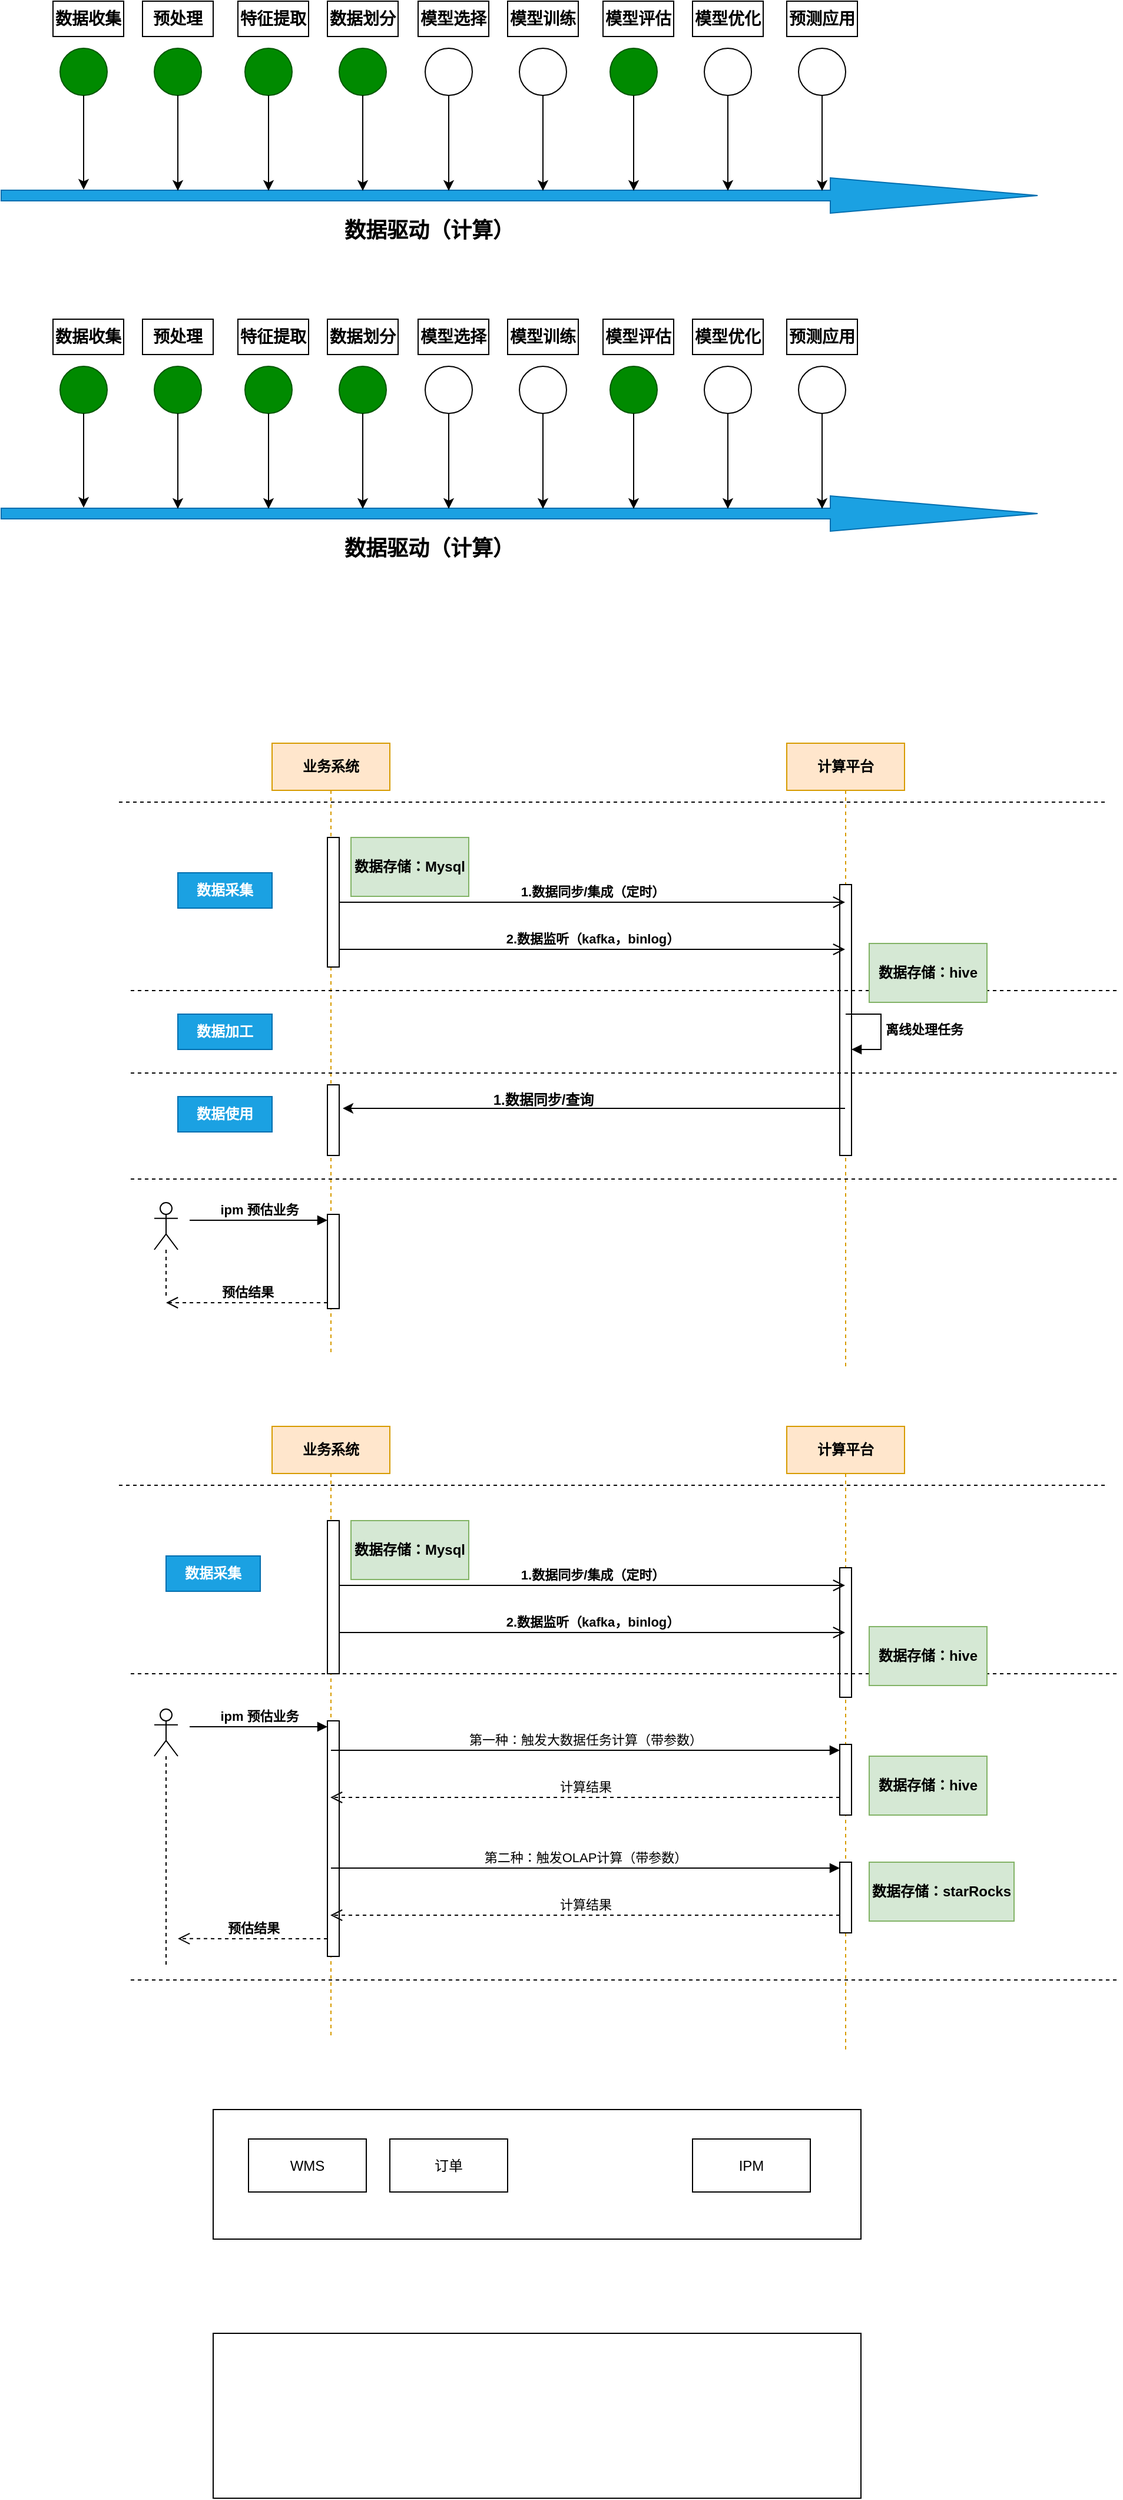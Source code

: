 <mxfile version="24.7.7">
  <diagram name="第 1 页" id="owHbSVxYOdPzx7tkZsbH">
    <mxGraphModel dx="2261" dy="761" grid="1" gridSize="10" guides="1" tooltips="1" connect="1" arrows="1" fold="1" page="1" pageScale="1" pageWidth="827" pageHeight="1169" math="0" shadow="0">
      <root>
        <mxCell id="0" />
        <mxCell id="1" parent="0" />
        <mxCell id="5HXwB_OHcQCp0-oOfn8B-1" value="" style="shape=singleArrow;whiteSpace=wrap;html=1;fillColor=#1ba1e2;fontColor=#ffffff;strokeColor=#006EAF;fontStyle=1;fontSize=14;" parent="1" vertex="1">
          <mxGeometry x="-10" y="280" width="880" height="30" as="geometry" />
        </mxCell>
        <mxCell id="5HXwB_OHcQCp0-oOfn8B-2" value="" style="ellipse;whiteSpace=wrap;html=1;aspect=fixed;fillColor=#008a00;fontColor=#ffffff;strokeColor=#005700;fontStyle=1;fontSize=14;" parent="1" vertex="1">
          <mxGeometry x="40" y="170" width="40" height="40" as="geometry" />
        </mxCell>
        <mxCell id="5HXwB_OHcQCp0-oOfn8B-3" style="edgeStyle=orthogonalEdgeStyle;rounded=0;orthogonalLoop=1;jettySize=auto;html=1;exitX=0.5;exitY=1;exitDx=0;exitDy=0;fontStyle=1;fontSize=14;" parent="1" source="5HXwB_OHcQCp0-oOfn8B-2" edge="1">
          <mxGeometry relative="1" as="geometry">
            <mxPoint x="60" y="290" as="targetPoint" />
          </mxGeometry>
        </mxCell>
        <mxCell id="5HXwB_OHcQCp0-oOfn8B-4" value="数据收集" style="rounded=0;whiteSpace=wrap;html=1;fontStyle=1;fontSize=14;" parent="1" vertex="1">
          <mxGeometry x="34" y="130" width="60" height="30" as="geometry" />
        </mxCell>
        <mxCell id="5HXwB_OHcQCp0-oOfn8B-5" value="" style="ellipse;whiteSpace=wrap;html=1;aspect=fixed;fillColor=#008a00;fontColor=#ffffff;strokeColor=#005700;fontStyle=1;fontSize=14;" parent="1" vertex="1">
          <mxGeometry x="120" y="170" width="40" height="40" as="geometry" />
        </mxCell>
        <mxCell id="5HXwB_OHcQCp0-oOfn8B-6" style="edgeStyle=orthogonalEdgeStyle;rounded=0;orthogonalLoop=1;jettySize=auto;html=1;exitX=0.5;exitY=1;exitDx=0;exitDy=0;entryX=0.044;entryY=0.275;entryDx=0;entryDy=0;entryPerimeter=0;fontStyle=1;fontSize=14;" parent="1" source="5HXwB_OHcQCp0-oOfn8B-5" edge="1">
          <mxGeometry relative="1" as="geometry">
            <mxPoint x="140" y="291" as="targetPoint" />
          </mxGeometry>
        </mxCell>
        <mxCell id="5HXwB_OHcQCp0-oOfn8B-7" value="预处理" style="rounded=0;whiteSpace=wrap;html=1;fontStyle=1;fontSize=14;" parent="1" vertex="1">
          <mxGeometry x="110" y="130" width="60" height="30" as="geometry" />
        </mxCell>
        <mxCell id="5HXwB_OHcQCp0-oOfn8B-11" value="" style="ellipse;whiteSpace=wrap;html=1;aspect=fixed;fillColor=#008a00;fontColor=#ffffff;strokeColor=#005700;fontStyle=1;fontSize=14;" parent="1" vertex="1">
          <mxGeometry x="197" y="170" width="40" height="40" as="geometry" />
        </mxCell>
        <mxCell id="5HXwB_OHcQCp0-oOfn8B-12" style="edgeStyle=orthogonalEdgeStyle;rounded=0;orthogonalLoop=1;jettySize=auto;html=1;exitX=0.5;exitY=1;exitDx=0;exitDy=0;entryX=0.044;entryY=0.275;entryDx=0;entryDy=0;entryPerimeter=0;fontStyle=1;fontSize=14;" parent="1" source="5HXwB_OHcQCp0-oOfn8B-11" edge="1">
          <mxGeometry relative="1" as="geometry">
            <mxPoint x="217" y="291" as="targetPoint" />
          </mxGeometry>
        </mxCell>
        <mxCell id="5HXwB_OHcQCp0-oOfn8B-13" value="特征提取" style="rounded=0;whiteSpace=wrap;html=1;fontStyle=1;fontSize=14;" parent="1" vertex="1">
          <mxGeometry x="191" y="130" width="60" height="30" as="geometry" />
        </mxCell>
        <mxCell id="5HXwB_OHcQCp0-oOfn8B-14" value="" style="ellipse;whiteSpace=wrap;html=1;aspect=fixed;fillColor=#008a00;fontColor=#ffffff;strokeColor=#005700;fontStyle=1;fontSize=14;" parent="1" vertex="1">
          <mxGeometry x="277" y="170" width="40" height="40" as="geometry" />
        </mxCell>
        <mxCell id="5HXwB_OHcQCp0-oOfn8B-15" style="edgeStyle=orthogonalEdgeStyle;rounded=0;orthogonalLoop=1;jettySize=auto;html=1;exitX=0.5;exitY=1;exitDx=0;exitDy=0;entryX=0.044;entryY=0.275;entryDx=0;entryDy=0;entryPerimeter=0;fontStyle=1;fontSize=14;" parent="1" source="5HXwB_OHcQCp0-oOfn8B-14" edge="1">
          <mxGeometry relative="1" as="geometry">
            <mxPoint x="297" y="291" as="targetPoint" />
          </mxGeometry>
        </mxCell>
        <mxCell id="5HXwB_OHcQCp0-oOfn8B-16" value="数据划分" style="rounded=0;whiteSpace=wrap;html=1;fontStyle=1;fontSize=14;" parent="1" vertex="1">
          <mxGeometry x="267" y="130" width="60" height="30" as="geometry" />
        </mxCell>
        <mxCell id="5HXwB_OHcQCp0-oOfn8B-17" value="" style="ellipse;whiteSpace=wrap;html=1;aspect=fixed;fontStyle=1;fontSize=14;" parent="1" vertex="1">
          <mxGeometry x="350" y="170" width="40" height="40" as="geometry" />
        </mxCell>
        <mxCell id="5HXwB_OHcQCp0-oOfn8B-18" style="edgeStyle=orthogonalEdgeStyle;rounded=0;orthogonalLoop=1;jettySize=auto;html=1;exitX=0.5;exitY=1;exitDx=0;exitDy=0;entryX=0.044;entryY=0.275;entryDx=0;entryDy=0;entryPerimeter=0;fontStyle=1;fontSize=14;" parent="1" source="5HXwB_OHcQCp0-oOfn8B-17" edge="1">
          <mxGeometry relative="1" as="geometry">
            <mxPoint x="370" y="291" as="targetPoint" />
          </mxGeometry>
        </mxCell>
        <mxCell id="5HXwB_OHcQCp0-oOfn8B-19" value="模型选择" style="rounded=0;whiteSpace=wrap;html=1;fontStyle=1;fontSize=14;" parent="1" vertex="1">
          <mxGeometry x="344" y="130" width="60" height="30" as="geometry" />
        </mxCell>
        <mxCell id="5HXwB_OHcQCp0-oOfn8B-20" value="" style="ellipse;whiteSpace=wrap;html=1;aspect=fixed;fontStyle=1;fontSize=14;" parent="1" vertex="1">
          <mxGeometry x="430" y="170" width="40" height="40" as="geometry" />
        </mxCell>
        <mxCell id="5HXwB_OHcQCp0-oOfn8B-21" style="edgeStyle=orthogonalEdgeStyle;rounded=0;orthogonalLoop=1;jettySize=auto;html=1;exitX=0.5;exitY=1;exitDx=0;exitDy=0;entryX=0.044;entryY=0.275;entryDx=0;entryDy=0;entryPerimeter=0;fontStyle=1;fontSize=14;" parent="1" source="5HXwB_OHcQCp0-oOfn8B-20" edge="1">
          <mxGeometry relative="1" as="geometry">
            <mxPoint x="450" y="291" as="targetPoint" />
          </mxGeometry>
        </mxCell>
        <mxCell id="5HXwB_OHcQCp0-oOfn8B-22" value="模型训练" style="rounded=0;whiteSpace=wrap;html=1;fontStyle=1;fontSize=14;" parent="1" vertex="1">
          <mxGeometry x="420" y="130" width="60" height="30" as="geometry" />
        </mxCell>
        <mxCell id="5HXwB_OHcQCp0-oOfn8B-23" value="" style="ellipse;whiteSpace=wrap;html=1;aspect=fixed;fillColor=#008a00;fontColor=#ffffff;strokeColor=#005700;fontStyle=1;fontSize=14;" parent="1" vertex="1">
          <mxGeometry x="507" y="170" width="40" height="40" as="geometry" />
        </mxCell>
        <mxCell id="5HXwB_OHcQCp0-oOfn8B-24" style="edgeStyle=orthogonalEdgeStyle;rounded=0;orthogonalLoop=1;jettySize=auto;html=1;exitX=0.5;exitY=1;exitDx=0;exitDy=0;entryX=0.044;entryY=0.275;entryDx=0;entryDy=0;entryPerimeter=0;fontStyle=1;fontSize=14;" parent="1" source="5HXwB_OHcQCp0-oOfn8B-23" edge="1">
          <mxGeometry relative="1" as="geometry">
            <mxPoint x="527" y="291" as="targetPoint" />
          </mxGeometry>
        </mxCell>
        <mxCell id="5HXwB_OHcQCp0-oOfn8B-25" value="模型评估" style="rounded=0;whiteSpace=wrap;html=1;fontStyle=1;fontSize=14;" parent="1" vertex="1">
          <mxGeometry x="501" y="130" width="60" height="30" as="geometry" />
        </mxCell>
        <mxCell id="5HXwB_OHcQCp0-oOfn8B-26" value="" style="ellipse;whiteSpace=wrap;html=1;aspect=fixed;fontStyle=1;fontSize=14;" parent="1" vertex="1">
          <mxGeometry x="587" y="170" width="40" height="40" as="geometry" />
        </mxCell>
        <mxCell id="5HXwB_OHcQCp0-oOfn8B-27" style="edgeStyle=orthogonalEdgeStyle;rounded=0;orthogonalLoop=1;jettySize=auto;html=1;exitX=0.5;exitY=1;exitDx=0;exitDy=0;entryX=0.044;entryY=0.275;entryDx=0;entryDy=0;entryPerimeter=0;fontStyle=1;fontSize=14;" parent="1" source="5HXwB_OHcQCp0-oOfn8B-26" edge="1">
          <mxGeometry relative="1" as="geometry">
            <mxPoint x="607" y="291" as="targetPoint" />
          </mxGeometry>
        </mxCell>
        <mxCell id="5HXwB_OHcQCp0-oOfn8B-28" value="模型优化" style="rounded=0;whiteSpace=wrap;html=1;fontStyle=1;fontSize=14;" parent="1" vertex="1">
          <mxGeometry x="577" y="130" width="60" height="30" as="geometry" />
        </mxCell>
        <mxCell id="5HXwB_OHcQCp0-oOfn8B-29" value="" style="ellipse;whiteSpace=wrap;html=1;aspect=fixed;fontStyle=1;fontSize=14;" parent="1" vertex="1">
          <mxGeometry x="667" y="170" width="40" height="40" as="geometry" />
        </mxCell>
        <mxCell id="5HXwB_OHcQCp0-oOfn8B-30" style="edgeStyle=orthogonalEdgeStyle;rounded=0;orthogonalLoop=1;jettySize=auto;html=1;exitX=0.5;exitY=1;exitDx=0;exitDy=0;entryX=0.044;entryY=0.275;entryDx=0;entryDy=0;entryPerimeter=0;fontStyle=1;fontSize=14;" parent="1" source="5HXwB_OHcQCp0-oOfn8B-29" edge="1">
          <mxGeometry relative="1" as="geometry">
            <mxPoint x="687" y="291" as="targetPoint" />
          </mxGeometry>
        </mxCell>
        <mxCell id="5HXwB_OHcQCp0-oOfn8B-31" value="预测应用" style="rounded=0;whiteSpace=wrap;html=1;fontStyle=1;fontSize=14;" parent="1" vertex="1">
          <mxGeometry x="657" y="130" width="60" height="30" as="geometry" />
        </mxCell>
        <mxCell id="5HXwB_OHcQCp0-oOfn8B-33" value="&lt;b&gt;&lt;font style=&quot;font-size: 18px;&quot;&gt;数据驱动（计算）&lt;/font&gt;&lt;/b&gt;" style="text;html=1;align=center;verticalAlign=middle;whiteSpace=wrap;rounded=0;" parent="1" vertex="1">
          <mxGeometry x="267" y="310" width="173" height="30" as="geometry" />
        </mxCell>
        <mxCell id="ORa2LLu_vDoPb8wGNu_X-2" value="" style="shape=singleArrow;whiteSpace=wrap;html=1;fillColor=#1ba1e2;fontColor=#ffffff;strokeColor=#006EAF;fontStyle=1;fontSize=14;" vertex="1" parent="1">
          <mxGeometry x="-10" y="550" width="880" height="30" as="geometry" />
        </mxCell>
        <mxCell id="ORa2LLu_vDoPb8wGNu_X-3" value="" style="ellipse;whiteSpace=wrap;html=1;aspect=fixed;fillColor=#008a00;fontColor=#ffffff;strokeColor=#005700;fontStyle=1;fontSize=14;" vertex="1" parent="1">
          <mxGeometry x="40" y="440" width="40" height="40" as="geometry" />
        </mxCell>
        <mxCell id="ORa2LLu_vDoPb8wGNu_X-4" style="edgeStyle=orthogonalEdgeStyle;rounded=0;orthogonalLoop=1;jettySize=auto;html=1;exitX=0.5;exitY=1;exitDx=0;exitDy=0;fontStyle=1;fontSize=14;" edge="1" parent="1" source="ORa2LLu_vDoPb8wGNu_X-3">
          <mxGeometry relative="1" as="geometry">
            <mxPoint x="60" y="560" as="targetPoint" />
          </mxGeometry>
        </mxCell>
        <mxCell id="ORa2LLu_vDoPb8wGNu_X-5" value="数据收集" style="rounded=0;whiteSpace=wrap;html=1;fontStyle=1;fontSize=14;" vertex="1" parent="1">
          <mxGeometry x="34" y="400" width="60" height="30" as="geometry" />
        </mxCell>
        <mxCell id="ORa2LLu_vDoPb8wGNu_X-6" value="" style="ellipse;whiteSpace=wrap;html=1;aspect=fixed;fillColor=#008a00;fontColor=#ffffff;strokeColor=#005700;fontStyle=1;fontSize=14;" vertex="1" parent="1">
          <mxGeometry x="120" y="440" width="40" height="40" as="geometry" />
        </mxCell>
        <mxCell id="ORa2LLu_vDoPb8wGNu_X-7" style="edgeStyle=orthogonalEdgeStyle;rounded=0;orthogonalLoop=1;jettySize=auto;html=1;exitX=0.5;exitY=1;exitDx=0;exitDy=0;entryX=0.044;entryY=0.275;entryDx=0;entryDy=0;entryPerimeter=0;fontStyle=1;fontSize=14;" edge="1" parent="1" source="ORa2LLu_vDoPb8wGNu_X-6">
          <mxGeometry relative="1" as="geometry">
            <mxPoint x="140" y="561" as="targetPoint" />
          </mxGeometry>
        </mxCell>
        <mxCell id="ORa2LLu_vDoPb8wGNu_X-8" value="预处理" style="rounded=0;whiteSpace=wrap;html=1;fontStyle=1;fontSize=14;" vertex="1" parent="1">
          <mxGeometry x="110" y="400" width="60" height="30" as="geometry" />
        </mxCell>
        <mxCell id="ORa2LLu_vDoPb8wGNu_X-9" value="" style="ellipse;whiteSpace=wrap;html=1;aspect=fixed;fillColor=#008a00;fontColor=#ffffff;strokeColor=#005700;fontStyle=1;fontSize=14;" vertex="1" parent="1">
          <mxGeometry x="197" y="440" width="40" height="40" as="geometry" />
        </mxCell>
        <mxCell id="ORa2LLu_vDoPb8wGNu_X-10" style="edgeStyle=orthogonalEdgeStyle;rounded=0;orthogonalLoop=1;jettySize=auto;html=1;exitX=0.5;exitY=1;exitDx=0;exitDy=0;entryX=0.044;entryY=0.275;entryDx=0;entryDy=0;entryPerimeter=0;fontStyle=1;fontSize=14;" edge="1" parent="1" source="ORa2LLu_vDoPb8wGNu_X-9">
          <mxGeometry relative="1" as="geometry">
            <mxPoint x="217" y="561" as="targetPoint" />
          </mxGeometry>
        </mxCell>
        <mxCell id="ORa2LLu_vDoPb8wGNu_X-11" value="特征提取" style="rounded=0;whiteSpace=wrap;html=1;fontStyle=1;fontSize=14;" vertex="1" parent="1">
          <mxGeometry x="191" y="400" width="60" height="30" as="geometry" />
        </mxCell>
        <mxCell id="ORa2LLu_vDoPb8wGNu_X-12" value="" style="ellipse;whiteSpace=wrap;html=1;aspect=fixed;fillColor=#008a00;fontColor=#ffffff;strokeColor=#005700;fontStyle=1;fontSize=14;" vertex="1" parent="1">
          <mxGeometry x="277" y="440" width="40" height="40" as="geometry" />
        </mxCell>
        <mxCell id="ORa2LLu_vDoPb8wGNu_X-13" style="edgeStyle=orthogonalEdgeStyle;rounded=0;orthogonalLoop=1;jettySize=auto;html=1;exitX=0.5;exitY=1;exitDx=0;exitDy=0;entryX=0.044;entryY=0.275;entryDx=0;entryDy=0;entryPerimeter=0;fontStyle=1;fontSize=14;" edge="1" parent="1" source="ORa2LLu_vDoPb8wGNu_X-12">
          <mxGeometry relative="1" as="geometry">
            <mxPoint x="297" y="561" as="targetPoint" />
          </mxGeometry>
        </mxCell>
        <mxCell id="ORa2LLu_vDoPb8wGNu_X-14" value="数据划分" style="rounded=0;whiteSpace=wrap;html=1;fontStyle=1;fontSize=14;" vertex="1" parent="1">
          <mxGeometry x="267" y="400" width="60" height="30" as="geometry" />
        </mxCell>
        <mxCell id="ORa2LLu_vDoPb8wGNu_X-15" value="" style="ellipse;whiteSpace=wrap;html=1;aspect=fixed;fontStyle=1;fontSize=14;" vertex="1" parent="1">
          <mxGeometry x="350" y="440" width="40" height="40" as="geometry" />
        </mxCell>
        <mxCell id="ORa2LLu_vDoPb8wGNu_X-16" style="edgeStyle=orthogonalEdgeStyle;rounded=0;orthogonalLoop=1;jettySize=auto;html=1;exitX=0.5;exitY=1;exitDx=0;exitDy=0;entryX=0.044;entryY=0.275;entryDx=0;entryDy=0;entryPerimeter=0;fontStyle=1;fontSize=14;" edge="1" parent="1" source="ORa2LLu_vDoPb8wGNu_X-15">
          <mxGeometry relative="1" as="geometry">
            <mxPoint x="370" y="561" as="targetPoint" />
          </mxGeometry>
        </mxCell>
        <mxCell id="ORa2LLu_vDoPb8wGNu_X-17" value="模型选择" style="rounded=0;whiteSpace=wrap;html=1;fontStyle=1;fontSize=14;" vertex="1" parent="1">
          <mxGeometry x="344" y="400" width="60" height="30" as="geometry" />
        </mxCell>
        <mxCell id="ORa2LLu_vDoPb8wGNu_X-18" value="" style="ellipse;whiteSpace=wrap;html=1;aspect=fixed;fontStyle=1;fontSize=14;" vertex="1" parent="1">
          <mxGeometry x="430" y="440" width="40" height="40" as="geometry" />
        </mxCell>
        <mxCell id="ORa2LLu_vDoPb8wGNu_X-19" style="edgeStyle=orthogonalEdgeStyle;rounded=0;orthogonalLoop=1;jettySize=auto;html=1;exitX=0.5;exitY=1;exitDx=0;exitDy=0;entryX=0.044;entryY=0.275;entryDx=0;entryDy=0;entryPerimeter=0;fontStyle=1;fontSize=14;" edge="1" parent="1" source="ORa2LLu_vDoPb8wGNu_X-18">
          <mxGeometry relative="1" as="geometry">
            <mxPoint x="450" y="561" as="targetPoint" />
          </mxGeometry>
        </mxCell>
        <mxCell id="ORa2LLu_vDoPb8wGNu_X-20" value="模型训练" style="rounded=0;whiteSpace=wrap;html=1;fontStyle=1;fontSize=14;" vertex="1" parent="1">
          <mxGeometry x="420" y="400" width="60" height="30" as="geometry" />
        </mxCell>
        <mxCell id="ORa2LLu_vDoPb8wGNu_X-21" value="" style="ellipse;whiteSpace=wrap;html=1;aspect=fixed;fillColor=#008a00;fontColor=#ffffff;strokeColor=#005700;fontStyle=1;fontSize=14;" vertex="1" parent="1">
          <mxGeometry x="507" y="440" width="40" height="40" as="geometry" />
        </mxCell>
        <mxCell id="ORa2LLu_vDoPb8wGNu_X-22" style="edgeStyle=orthogonalEdgeStyle;rounded=0;orthogonalLoop=1;jettySize=auto;html=1;exitX=0.5;exitY=1;exitDx=0;exitDy=0;entryX=0.044;entryY=0.275;entryDx=0;entryDy=0;entryPerimeter=0;fontStyle=1;fontSize=14;" edge="1" parent="1" source="ORa2LLu_vDoPb8wGNu_X-21">
          <mxGeometry relative="1" as="geometry">
            <mxPoint x="527" y="561" as="targetPoint" />
          </mxGeometry>
        </mxCell>
        <mxCell id="ORa2LLu_vDoPb8wGNu_X-23" value="模型评估" style="rounded=0;whiteSpace=wrap;html=1;fontStyle=1;fontSize=14;" vertex="1" parent="1">
          <mxGeometry x="501" y="400" width="60" height="30" as="geometry" />
        </mxCell>
        <mxCell id="ORa2LLu_vDoPb8wGNu_X-24" value="" style="ellipse;whiteSpace=wrap;html=1;aspect=fixed;fontStyle=1;fontSize=14;" vertex="1" parent="1">
          <mxGeometry x="587" y="440" width="40" height="40" as="geometry" />
        </mxCell>
        <mxCell id="ORa2LLu_vDoPb8wGNu_X-25" style="edgeStyle=orthogonalEdgeStyle;rounded=0;orthogonalLoop=1;jettySize=auto;html=1;exitX=0.5;exitY=1;exitDx=0;exitDy=0;entryX=0.044;entryY=0.275;entryDx=0;entryDy=0;entryPerimeter=0;fontStyle=1;fontSize=14;" edge="1" parent="1" source="ORa2LLu_vDoPb8wGNu_X-24">
          <mxGeometry relative="1" as="geometry">
            <mxPoint x="607" y="561" as="targetPoint" />
          </mxGeometry>
        </mxCell>
        <mxCell id="ORa2LLu_vDoPb8wGNu_X-26" value="模型优化" style="rounded=0;whiteSpace=wrap;html=1;fontStyle=1;fontSize=14;" vertex="1" parent="1">
          <mxGeometry x="577" y="400" width="60" height="30" as="geometry" />
        </mxCell>
        <mxCell id="ORa2LLu_vDoPb8wGNu_X-27" value="" style="ellipse;whiteSpace=wrap;html=1;aspect=fixed;fontStyle=1;fontSize=14;" vertex="1" parent="1">
          <mxGeometry x="667" y="440" width="40" height="40" as="geometry" />
        </mxCell>
        <mxCell id="ORa2LLu_vDoPb8wGNu_X-28" style="edgeStyle=orthogonalEdgeStyle;rounded=0;orthogonalLoop=1;jettySize=auto;html=1;exitX=0.5;exitY=1;exitDx=0;exitDy=0;entryX=0.044;entryY=0.275;entryDx=0;entryDy=0;entryPerimeter=0;fontStyle=1;fontSize=14;" edge="1" parent="1" source="ORa2LLu_vDoPb8wGNu_X-27">
          <mxGeometry relative="1" as="geometry">
            <mxPoint x="687" y="561" as="targetPoint" />
          </mxGeometry>
        </mxCell>
        <mxCell id="ORa2LLu_vDoPb8wGNu_X-29" value="预测应用" style="rounded=0;whiteSpace=wrap;html=1;fontStyle=1;fontSize=14;" vertex="1" parent="1">
          <mxGeometry x="657" y="400" width="60" height="30" as="geometry" />
        </mxCell>
        <mxCell id="ORa2LLu_vDoPb8wGNu_X-30" value="&lt;b&gt;&lt;font style=&quot;font-size: 18px;&quot;&gt;数据驱动（计算）&lt;/font&gt;&lt;/b&gt;" style="text;html=1;align=center;verticalAlign=middle;whiteSpace=wrap;rounded=0;" vertex="1" parent="1">
          <mxGeometry x="267" y="580" width="173" height="30" as="geometry" />
        </mxCell>
        <mxCell id="ORa2LLu_vDoPb8wGNu_X-36" value="业务系统" style="shape=umlLifeline;perimeter=lifelinePerimeter;whiteSpace=wrap;html=1;container=1;dropTarget=0;collapsible=0;recursiveResize=0;outlineConnect=0;portConstraint=eastwest;newEdgeStyle={&quot;curved&quot;:0,&quot;rounded&quot;:0};fontStyle=1;fillColor=#ffe6cc;strokeColor=#d79b00;" vertex="1" parent="1">
          <mxGeometry x="220" y="760" width="100" height="520" as="geometry" />
        </mxCell>
        <mxCell id="ORa2LLu_vDoPb8wGNu_X-38" value="" style="html=1;points=[[0,0,0,0,5],[0,1,0,0,-5],[1,0,0,0,5],[1,1,0,0,-5]];perimeter=orthogonalPerimeter;outlineConnect=0;targetShapes=umlLifeline;portConstraint=eastwest;newEdgeStyle={&quot;curved&quot;:0,&quot;rounded&quot;:0};fontStyle=1" vertex="1" parent="ORa2LLu_vDoPb8wGNu_X-36">
          <mxGeometry x="47" y="80" width="10" height="110" as="geometry" />
        </mxCell>
        <mxCell id="ORa2LLu_vDoPb8wGNu_X-54" value="" style="html=1;points=[[0,0,0,0,5],[0,1,0,0,-5],[1,0,0,0,5],[1,1,0,0,-5]];perimeter=orthogonalPerimeter;outlineConnect=0;targetShapes=umlLifeline;portConstraint=eastwest;newEdgeStyle={&quot;curved&quot;:0,&quot;rounded&quot;:0};fontStyle=1" vertex="1" parent="ORa2LLu_vDoPb8wGNu_X-36">
          <mxGeometry x="47" y="290" width="10" height="60" as="geometry" />
        </mxCell>
        <mxCell id="ORa2LLu_vDoPb8wGNu_X-61" value="" style="html=1;points=[[0,0,0,0,5],[0,1,0,0,-5],[1,0,0,0,5],[1,1,0,0,-5]];perimeter=orthogonalPerimeter;outlineConnect=0;targetShapes=umlLifeline;portConstraint=eastwest;newEdgeStyle={&quot;curved&quot;:0,&quot;rounded&quot;:0};fontStyle=1" vertex="1" parent="ORa2LLu_vDoPb8wGNu_X-36">
          <mxGeometry x="47" y="400" width="10" height="80" as="geometry" />
        </mxCell>
        <mxCell id="ORa2LLu_vDoPb8wGNu_X-62" value="ipm 预估业务" style="html=1;verticalAlign=bottom;endArrow=block;curved=0;rounded=0;entryX=0;entryY=0;entryDx=0;entryDy=5;fontStyle=1" edge="1" target="ORa2LLu_vDoPb8wGNu_X-61" parent="ORa2LLu_vDoPb8wGNu_X-36">
          <mxGeometry relative="1" as="geometry">
            <mxPoint x="-70" y="405" as="sourcePoint" />
          </mxGeometry>
        </mxCell>
        <mxCell id="ORa2LLu_vDoPb8wGNu_X-63" value="预估结果" style="html=1;verticalAlign=bottom;endArrow=open;dashed=1;endSize=8;curved=0;rounded=0;exitX=0;exitY=1;exitDx=0;exitDy=-5;fontStyle=1" edge="1" source="ORa2LLu_vDoPb8wGNu_X-61" parent="ORa2LLu_vDoPb8wGNu_X-36">
          <mxGeometry relative="1" as="geometry">
            <mxPoint x="-90" y="475" as="targetPoint" />
          </mxGeometry>
        </mxCell>
        <mxCell id="ORa2LLu_vDoPb8wGNu_X-37" value="计算平台" style="shape=umlLifeline;perimeter=lifelinePerimeter;whiteSpace=wrap;html=1;container=1;dropTarget=0;collapsible=0;recursiveResize=0;outlineConnect=0;portConstraint=eastwest;newEdgeStyle={&quot;curved&quot;:0,&quot;rounded&quot;:0};fontStyle=1;fillColor=#ffe6cc;strokeColor=#d79b00;" vertex="1" parent="1">
          <mxGeometry x="657" y="760" width="100" height="530" as="geometry" />
        </mxCell>
        <mxCell id="ORa2LLu_vDoPb8wGNu_X-42" value="" style="html=1;points=[[0,0,0,0,5],[0,1,0,0,-5],[1,0,0,0,5],[1,1,0,0,-5]];perimeter=orthogonalPerimeter;outlineConnect=0;targetShapes=umlLifeline;portConstraint=eastwest;newEdgeStyle={&quot;curved&quot;:0,&quot;rounded&quot;:0};fontStyle=1" vertex="1" parent="ORa2LLu_vDoPb8wGNu_X-37">
          <mxGeometry x="45" y="120" width="10" height="230" as="geometry" />
        </mxCell>
        <mxCell id="ORa2LLu_vDoPb8wGNu_X-43" value="离线处理任务" style="html=1;align=left;spacingLeft=2;endArrow=block;rounded=0;edgeStyle=orthogonalEdgeStyle;curved=0;rounded=0;fontStyle=1" edge="1" parent="ORa2LLu_vDoPb8wGNu_X-37">
          <mxGeometry relative="1" as="geometry">
            <mxPoint x="50" y="230" as="sourcePoint" />
            <Array as="points">
              <mxPoint x="80" y="260" />
            </Array>
            <mxPoint x="55" y="260" as="targetPoint" />
          </mxGeometry>
        </mxCell>
        <mxCell id="ORa2LLu_vDoPb8wGNu_X-40" value="1.数据同步/集成（定时）" style="html=1;verticalAlign=bottom;endArrow=open;endSize=8;curved=0;rounded=0;exitX=1;exitY=1;exitDx=0;exitDy=-5;fontStyle=1" edge="1" parent="1">
          <mxGeometry relative="1" as="geometry">
            <mxPoint x="706.5" y="895" as="targetPoint" />
            <mxPoint x="277" y="895" as="sourcePoint" />
          </mxGeometry>
        </mxCell>
        <mxCell id="ORa2LLu_vDoPb8wGNu_X-44" value="" style="endArrow=none;dashed=1;html=1;rounded=0;fontStyle=1" edge="1" parent="1">
          <mxGeometry width="50" height="50" relative="1" as="geometry">
            <mxPoint x="90" y="810" as="sourcePoint" />
            <mxPoint x="930" y="810" as="targetPoint" />
          </mxGeometry>
        </mxCell>
        <mxCell id="ORa2LLu_vDoPb8wGNu_X-45" value="" style="endArrow=none;dashed=1;html=1;rounded=0;fontStyle=1" edge="1" parent="1">
          <mxGeometry width="50" height="50" relative="1" as="geometry">
            <mxPoint x="100" y="970" as="sourcePoint" />
            <mxPoint x="940" y="970" as="targetPoint" />
          </mxGeometry>
        </mxCell>
        <mxCell id="ORa2LLu_vDoPb8wGNu_X-46" value="数据采集" style="rounded=0;whiteSpace=wrap;html=1;fontStyle=1;fillColor=#1ba1e2;fontColor=#ffffff;strokeColor=#006EAF;" vertex="1" parent="1">
          <mxGeometry x="140" y="870" width="80" height="30" as="geometry" />
        </mxCell>
        <mxCell id="ORa2LLu_vDoPb8wGNu_X-47" value="" style="rounded=0;whiteSpace=wrap;html=1;" vertex="1" parent="1">
          <mxGeometry x="170" y="1920" width="550" height="110" as="geometry" />
        </mxCell>
        <mxCell id="ORa2LLu_vDoPb8wGNu_X-48" value="WMS" style="rounded=0;whiteSpace=wrap;html=1;" vertex="1" parent="1">
          <mxGeometry x="200" y="1945" width="100" height="45" as="geometry" />
        </mxCell>
        <mxCell id="ORa2LLu_vDoPb8wGNu_X-49" value="订单" style="rounded=0;whiteSpace=wrap;html=1;" vertex="1" parent="1">
          <mxGeometry x="320" y="1945" width="100" height="45" as="geometry" />
        </mxCell>
        <mxCell id="ORa2LLu_vDoPb8wGNu_X-50" value="IPM" style="rounded=0;whiteSpace=wrap;html=1;" vertex="1" parent="1">
          <mxGeometry x="577" y="1945" width="100" height="45" as="geometry" />
        </mxCell>
        <mxCell id="ORa2LLu_vDoPb8wGNu_X-51" value="" style="rounded=0;whiteSpace=wrap;html=1;" vertex="1" parent="1">
          <mxGeometry x="170" y="2110" width="550" height="140" as="geometry" />
        </mxCell>
        <mxCell id="ORa2LLu_vDoPb8wGNu_X-53" value="2.数据监听（kafka，binlog）" style="html=1;verticalAlign=bottom;endArrow=open;endSize=8;curved=0;rounded=0;exitX=1;exitY=1;exitDx=0;exitDy=-5;fontStyle=1" edge="1" parent="1">
          <mxGeometry relative="1" as="geometry">
            <mxPoint x="706.5" y="935" as="targetPoint" />
            <mxPoint x="277" y="935" as="sourcePoint" />
          </mxGeometry>
        </mxCell>
        <mxCell id="ORa2LLu_vDoPb8wGNu_X-55" value="" style="endArrow=classic;html=1;rounded=0;fontStyle=1" edge="1" parent="1" source="ORa2LLu_vDoPb8wGNu_X-37">
          <mxGeometry width="50" height="50" relative="1" as="geometry">
            <mxPoint x="370" y="1070" as="sourcePoint" />
            <mxPoint x="280" y="1070" as="targetPoint" />
          </mxGeometry>
        </mxCell>
        <mxCell id="ORa2LLu_vDoPb8wGNu_X-56" value="" style="endArrow=none;dashed=1;html=1;rounded=0;fontStyle=1" edge="1" parent="1">
          <mxGeometry width="50" height="50" relative="1" as="geometry">
            <mxPoint x="100" y="1040" as="sourcePoint" />
            <mxPoint x="940" y="1040" as="targetPoint" />
          </mxGeometry>
        </mxCell>
        <mxCell id="ORa2LLu_vDoPb8wGNu_X-57" value="1.数据同步/查询" style="text;html=1;align=center;verticalAlign=middle;resizable=0;points=[];autosize=1;strokeColor=none;fillColor=none;fontStyle=1" vertex="1" parent="1">
          <mxGeometry x="395" y="1048" width="110" height="30" as="geometry" />
        </mxCell>
        <mxCell id="ORa2LLu_vDoPb8wGNu_X-58" value="数据加工" style="rounded=0;whiteSpace=wrap;html=1;fontStyle=1;fillColor=#1ba1e2;fontColor=#ffffff;strokeColor=#006EAF;" vertex="1" parent="1">
          <mxGeometry x="140" y="990" width="80" height="30" as="geometry" />
        </mxCell>
        <mxCell id="ORa2LLu_vDoPb8wGNu_X-59" value="数据使用" style="rounded=0;whiteSpace=wrap;html=1;fontStyle=1;fillColor=#1ba1e2;fontColor=#ffffff;strokeColor=#006EAF;" vertex="1" parent="1">
          <mxGeometry x="140" y="1060" width="80" height="30" as="geometry" />
        </mxCell>
        <mxCell id="ORa2LLu_vDoPb8wGNu_X-60" value="" style="shape=umlLifeline;perimeter=lifelinePerimeter;whiteSpace=wrap;html=1;container=1;dropTarget=0;collapsible=0;recursiveResize=0;outlineConnect=0;portConstraint=eastwest;newEdgeStyle={&quot;curved&quot;:0,&quot;rounded&quot;:0};participant=umlActor;fontStyle=1" vertex="1" parent="1">
          <mxGeometry x="120" y="1150" width="20" height="80" as="geometry" />
        </mxCell>
        <mxCell id="ORa2LLu_vDoPb8wGNu_X-64" value="" style="endArrow=none;dashed=1;html=1;rounded=0;fontStyle=1" edge="1" parent="1">
          <mxGeometry width="50" height="50" relative="1" as="geometry">
            <mxPoint x="100" y="1130" as="sourcePoint" />
            <mxPoint x="940" y="1130" as="targetPoint" />
          </mxGeometry>
        </mxCell>
        <mxCell id="ORa2LLu_vDoPb8wGNu_X-65" value="&lt;b&gt;数据存储：hive&lt;/b&gt;" style="rounded=0;whiteSpace=wrap;html=1;fillColor=#d5e8d4;strokeColor=#82b366;" vertex="1" parent="1">
          <mxGeometry x="727" y="930" width="100" height="50" as="geometry" />
        </mxCell>
        <mxCell id="ORa2LLu_vDoPb8wGNu_X-66" value="&lt;b&gt;数据存储：Mysql&lt;/b&gt;" style="rounded=0;whiteSpace=wrap;html=1;fillColor=#d5e8d4;strokeColor=#82b366;" vertex="1" parent="1">
          <mxGeometry x="287" y="840" width="100" height="50" as="geometry" />
        </mxCell>
        <mxCell id="ORa2LLu_vDoPb8wGNu_X-67" value="业务系统" style="shape=umlLifeline;perimeter=lifelinePerimeter;whiteSpace=wrap;html=1;container=1;dropTarget=0;collapsible=0;recursiveResize=0;outlineConnect=0;portConstraint=eastwest;newEdgeStyle={&quot;curved&quot;:0,&quot;rounded&quot;:0};fontStyle=1;fillColor=#ffe6cc;strokeColor=#d79b00;" vertex="1" parent="1">
          <mxGeometry x="220" y="1340" width="100" height="520" as="geometry" />
        </mxCell>
        <mxCell id="ORa2LLu_vDoPb8wGNu_X-68" value="" style="html=1;points=[[0,0,0,0,5],[0,1,0,0,-5],[1,0,0,0,5],[1,1,0,0,-5]];perimeter=orthogonalPerimeter;outlineConnect=0;targetShapes=umlLifeline;portConstraint=eastwest;newEdgeStyle={&quot;curved&quot;:0,&quot;rounded&quot;:0};fontStyle=1" vertex="1" parent="ORa2LLu_vDoPb8wGNu_X-67">
          <mxGeometry x="47" y="80" width="10" height="130" as="geometry" />
        </mxCell>
        <mxCell id="ORa2LLu_vDoPb8wGNu_X-70" value="" style="html=1;points=[[0,0,0,0,5],[0,1,0,0,-5],[1,0,0,0,5],[1,1,0,0,-5]];perimeter=orthogonalPerimeter;outlineConnect=0;targetShapes=umlLifeline;portConstraint=eastwest;newEdgeStyle={&quot;curved&quot;:0,&quot;rounded&quot;:0};fontStyle=1" vertex="1" parent="ORa2LLu_vDoPb8wGNu_X-67">
          <mxGeometry x="47" y="250" width="10" height="200" as="geometry" />
        </mxCell>
        <mxCell id="ORa2LLu_vDoPb8wGNu_X-71" value="ipm 预估业务" style="html=1;verticalAlign=bottom;endArrow=block;curved=0;rounded=0;entryX=0;entryY=0;entryDx=0;entryDy=5;fontStyle=1" edge="1" parent="ORa2LLu_vDoPb8wGNu_X-67" target="ORa2LLu_vDoPb8wGNu_X-70">
          <mxGeometry relative="1" as="geometry">
            <mxPoint x="-70" y="255" as="sourcePoint" />
          </mxGeometry>
        </mxCell>
        <mxCell id="ORa2LLu_vDoPb8wGNu_X-72" value="预估结果" style="html=1;verticalAlign=bottom;endArrow=open;dashed=1;endSize=8;curved=0;rounded=0;exitX=0;exitY=1;exitDx=0;exitDy=-5;fontStyle=1;entryX=1;entryY=0.886;entryDx=0;entryDy=0;entryPerimeter=0;" edge="1" parent="ORa2LLu_vDoPb8wGNu_X-67" target="ORa2LLu_vDoPb8wGNu_X-86">
          <mxGeometry relative="1" as="geometry">
            <mxPoint x="-100" y="435" as="targetPoint" />
            <mxPoint x="47" y="435" as="sourcePoint" />
          </mxGeometry>
        </mxCell>
        <mxCell id="ORa2LLu_vDoPb8wGNu_X-73" value="计算平台" style="shape=umlLifeline;perimeter=lifelinePerimeter;whiteSpace=wrap;html=1;container=1;dropTarget=0;collapsible=0;recursiveResize=0;outlineConnect=0;portConstraint=eastwest;newEdgeStyle={&quot;curved&quot;:0,&quot;rounded&quot;:0};fontStyle=1;fillColor=#ffe6cc;strokeColor=#d79b00;" vertex="1" parent="1">
          <mxGeometry x="657" y="1340" width="100" height="530" as="geometry" />
        </mxCell>
        <mxCell id="ORa2LLu_vDoPb8wGNu_X-74" value="" style="html=1;points=[[0,0,0,0,5],[0,1,0,0,-5],[1,0,0,0,5],[1,1,0,0,-5]];perimeter=orthogonalPerimeter;outlineConnect=0;targetShapes=umlLifeline;portConstraint=eastwest;newEdgeStyle={&quot;curved&quot;:0,&quot;rounded&quot;:0};fontStyle=1" vertex="1" parent="ORa2LLu_vDoPb8wGNu_X-73">
          <mxGeometry x="45" y="120" width="10" height="110" as="geometry" />
        </mxCell>
        <mxCell id="ORa2LLu_vDoPb8wGNu_X-91" value="" style="html=1;points=[[0,0,0,0,5],[0,1,0,0,-5],[1,0,0,0,5],[1,1,0,0,-5]];perimeter=orthogonalPerimeter;outlineConnect=0;targetShapes=umlLifeline;portConstraint=eastwest;newEdgeStyle={&quot;curved&quot;:0,&quot;rounded&quot;:0};" vertex="1" parent="ORa2LLu_vDoPb8wGNu_X-73">
          <mxGeometry x="45" y="270" width="10" height="60" as="geometry" />
        </mxCell>
        <mxCell id="ORa2LLu_vDoPb8wGNu_X-76" value="1.数据同步/集成（定时）" style="html=1;verticalAlign=bottom;endArrow=open;endSize=8;curved=0;rounded=0;exitX=1;exitY=1;exitDx=0;exitDy=-5;fontStyle=1" edge="1" parent="1">
          <mxGeometry relative="1" as="geometry">
            <mxPoint x="706.5" y="1475" as="targetPoint" />
            <mxPoint x="277" y="1475" as="sourcePoint" />
          </mxGeometry>
        </mxCell>
        <mxCell id="ORa2LLu_vDoPb8wGNu_X-77" value="" style="endArrow=none;dashed=1;html=1;rounded=0;fontStyle=1" edge="1" parent="1">
          <mxGeometry width="50" height="50" relative="1" as="geometry">
            <mxPoint x="90" y="1390" as="sourcePoint" />
            <mxPoint x="930" y="1390" as="targetPoint" />
          </mxGeometry>
        </mxCell>
        <mxCell id="ORa2LLu_vDoPb8wGNu_X-78" value="" style="endArrow=none;dashed=1;html=1;rounded=0;fontStyle=1" edge="1" parent="1">
          <mxGeometry width="50" height="50" relative="1" as="geometry">
            <mxPoint x="100" y="1550" as="sourcePoint" />
            <mxPoint x="940" y="1550" as="targetPoint" />
          </mxGeometry>
        </mxCell>
        <mxCell id="ORa2LLu_vDoPb8wGNu_X-79" value="数据采集" style="rounded=0;whiteSpace=wrap;html=1;fontStyle=1;fillColor=#1ba1e2;fontColor=#ffffff;strokeColor=#006EAF;" vertex="1" parent="1">
          <mxGeometry x="130" y="1450" width="80" height="30" as="geometry" />
        </mxCell>
        <mxCell id="ORa2LLu_vDoPb8wGNu_X-80" value="2.数据监听（kafka，binlog）" style="html=1;verticalAlign=bottom;endArrow=open;endSize=8;curved=0;rounded=0;exitX=1;exitY=1;exitDx=0;exitDy=-5;fontStyle=1" edge="1" parent="1">
          <mxGeometry relative="1" as="geometry">
            <mxPoint x="706.5" y="1515" as="targetPoint" />
            <mxPoint x="277" y="1515" as="sourcePoint" />
          </mxGeometry>
        </mxCell>
        <mxCell id="ORa2LLu_vDoPb8wGNu_X-86" value="" style="shape=umlLifeline;perimeter=lifelinePerimeter;whiteSpace=wrap;html=1;container=1;dropTarget=0;collapsible=0;recursiveResize=0;outlineConnect=0;portConstraint=eastwest;newEdgeStyle={&quot;curved&quot;:0,&quot;rounded&quot;:0};participant=umlActor;fontStyle=1" vertex="1" parent="1">
          <mxGeometry x="120" y="1580" width="20" height="220" as="geometry" />
        </mxCell>
        <mxCell id="ORa2LLu_vDoPb8wGNu_X-87" value="" style="endArrow=none;dashed=1;html=1;rounded=0;fontStyle=1" edge="1" parent="1">
          <mxGeometry width="50" height="50" relative="1" as="geometry">
            <mxPoint x="100" y="1810" as="sourcePoint" />
            <mxPoint x="940" y="1810" as="targetPoint" />
          </mxGeometry>
        </mxCell>
        <mxCell id="ORa2LLu_vDoPb8wGNu_X-88" value="&lt;b&gt;数据存储：hive&lt;/b&gt;" style="rounded=0;whiteSpace=wrap;html=1;fillColor=#d5e8d4;strokeColor=#82b366;" vertex="1" parent="1">
          <mxGeometry x="727" y="1510" width="100" height="50" as="geometry" />
        </mxCell>
        <mxCell id="ORa2LLu_vDoPb8wGNu_X-89" value="&lt;b&gt;数据存储：Mysql&lt;/b&gt;" style="rounded=0;whiteSpace=wrap;html=1;fillColor=#d5e8d4;strokeColor=#82b366;" vertex="1" parent="1">
          <mxGeometry x="287" y="1420" width="100" height="50" as="geometry" />
        </mxCell>
        <mxCell id="ORa2LLu_vDoPb8wGNu_X-92" value="第一种：触发大数据任务计算（带参数）" style="html=1;verticalAlign=bottom;endArrow=block;curved=0;rounded=0;entryX=0;entryY=0;entryDx=0;entryDy=5;" edge="1" target="ORa2LLu_vDoPb8wGNu_X-91" parent="1" source="ORa2LLu_vDoPb8wGNu_X-67">
          <mxGeometry relative="1" as="geometry">
            <mxPoint x="632" y="1615" as="sourcePoint" />
          </mxGeometry>
        </mxCell>
        <mxCell id="ORa2LLu_vDoPb8wGNu_X-93" value="计算结果" style="html=1;verticalAlign=bottom;endArrow=open;dashed=1;endSize=8;curved=0;rounded=0;exitX=0;exitY=1;exitDx=0;exitDy=-5;" edge="1" parent="1">
          <mxGeometry relative="1" as="geometry">
            <mxPoint x="269.5" y="1655" as="targetPoint" />
            <mxPoint x="702" y="1655" as="sourcePoint" />
          </mxGeometry>
        </mxCell>
        <mxCell id="ORa2LLu_vDoPb8wGNu_X-95" value="" style="html=1;points=[[0,0,0,0,5],[0,1,0,0,-5],[1,0,0,0,5],[1,1,0,0,-5]];perimeter=orthogonalPerimeter;outlineConnect=0;targetShapes=umlLifeline;portConstraint=eastwest;newEdgeStyle={&quot;curved&quot;:0,&quot;rounded&quot;:0};" vertex="1" parent="1">
          <mxGeometry x="702" y="1710" width="10" height="60" as="geometry" />
        </mxCell>
        <mxCell id="ORa2LLu_vDoPb8wGNu_X-96" value="第二种：触发OLAP计算（带参数）" style="html=1;verticalAlign=bottom;endArrow=block;curved=0;rounded=0;entryX=0;entryY=0;entryDx=0;entryDy=5;" edge="1" parent="1" target="ORa2LLu_vDoPb8wGNu_X-95">
          <mxGeometry relative="1" as="geometry">
            <mxPoint x="270" y="1715" as="sourcePoint" />
          </mxGeometry>
        </mxCell>
        <mxCell id="ORa2LLu_vDoPb8wGNu_X-97" value="计算结果" style="html=1;verticalAlign=bottom;endArrow=open;dashed=1;endSize=8;curved=0;rounded=0;exitX=0;exitY=1;exitDx=0;exitDy=-5;" edge="1" parent="1">
          <mxGeometry relative="1" as="geometry">
            <mxPoint x="269.5" y="1755" as="targetPoint" />
            <mxPoint x="702" y="1755" as="sourcePoint" />
          </mxGeometry>
        </mxCell>
        <mxCell id="ORa2LLu_vDoPb8wGNu_X-98" value="&lt;b&gt;数据存储：hive&lt;/b&gt;" style="rounded=0;whiteSpace=wrap;html=1;fillColor=#d5e8d4;strokeColor=#82b366;" vertex="1" parent="1">
          <mxGeometry x="727" y="1620" width="100" height="50" as="geometry" />
        </mxCell>
        <mxCell id="ORa2LLu_vDoPb8wGNu_X-99" value="&lt;b&gt;数据存储：starRocks&lt;/b&gt;" style="rounded=0;whiteSpace=wrap;html=1;fillColor=#d5e8d4;strokeColor=#82b366;" vertex="1" parent="1">
          <mxGeometry x="727" y="1710" width="123" height="50" as="geometry" />
        </mxCell>
      </root>
    </mxGraphModel>
  </diagram>
</mxfile>
